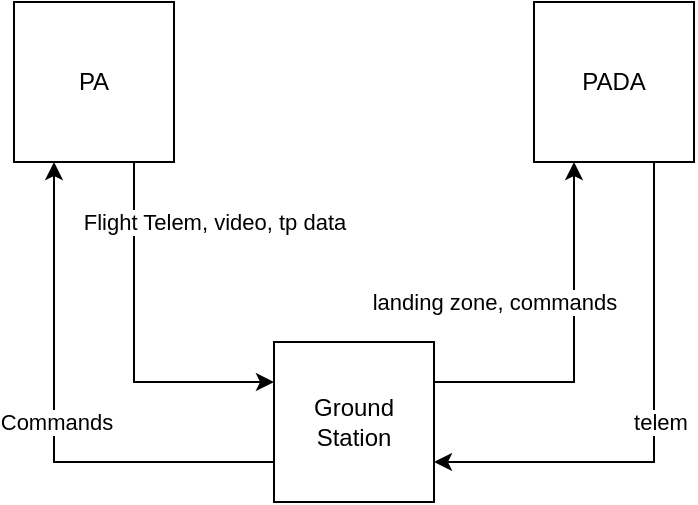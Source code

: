 <mxfile version="20.3.0" type="device" pages="4"><diagram id="gtBgSffA02_lPlHh3Vs5" name="General System"><mxGraphModel dx="921" dy="575" grid="1" gridSize="10" guides="1" tooltips="1" connect="1" arrows="1" fold="1" page="1" pageScale="1" pageWidth="850" pageHeight="1100" math="0" shadow="0"><root><mxCell id="0"/><mxCell id="1" parent="0"/><mxCell id="CjDzVanlwRVee4GRRSZa-3" style="edgeStyle=orthogonalEdgeStyle;rounded=0;orthogonalLoop=1;jettySize=auto;html=1;" parent="1" source="CjDzVanlwRVee4GRRSZa-1" target="CjDzVanlwRVee4GRRSZa-2" edge="1"><mxGeometry relative="1" as="geometry"><Array as="points"><mxPoint x="250" y="410"/></Array></mxGeometry></mxCell><mxCell id="CjDzVanlwRVee4GRRSZa-10" value="Flight Telem, video, tp data" style="edgeLabel;html=1;align=center;verticalAlign=middle;resizable=0;points=[];" parent="CjDzVanlwRVee4GRRSZa-3" vertex="1" connectable="0"><mxGeometry x="-0.188" relative="1" as="geometry"><mxPoint x="40" y="-43" as="offset"/></mxGeometry></mxCell><mxCell id="CjDzVanlwRVee4GRRSZa-1" value="PA" style="whiteSpace=wrap;html=1;aspect=fixed;" parent="1" vertex="1"><mxGeometry x="190" y="220" width="80" height="80" as="geometry"/></mxCell><mxCell id="CjDzVanlwRVee4GRRSZa-5" style="edgeStyle=orthogonalEdgeStyle;rounded=0;orthogonalLoop=1;jettySize=auto;html=1;" parent="1" source="CjDzVanlwRVee4GRRSZa-2" target="CjDzVanlwRVee4GRRSZa-4" edge="1"><mxGeometry relative="1" as="geometry"><Array as="points"><mxPoint x="470" y="410"/></Array></mxGeometry></mxCell><mxCell id="CjDzVanlwRVee4GRRSZa-12" value="landing zone, commands" style="edgeLabel;html=1;align=center;verticalAlign=middle;resizable=0;points=[];" parent="CjDzVanlwRVee4GRRSZa-5" vertex="1" connectable="0"><mxGeometry x="0.588" y="-2" relative="1" as="geometry"><mxPoint x="-42" y="33" as="offset"/></mxGeometry></mxCell><mxCell id="CjDzVanlwRVee4GRRSZa-8" style="edgeStyle=orthogonalEdgeStyle;rounded=0;orthogonalLoop=1;jettySize=auto;html=1;exitX=0;exitY=0.75;exitDx=0;exitDy=0;entryX=0.25;entryY=1;entryDx=0;entryDy=0;" parent="1" source="CjDzVanlwRVee4GRRSZa-2" target="CjDzVanlwRVee4GRRSZa-1" edge="1"><mxGeometry relative="1" as="geometry"/></mxCell><mxCell id="CjDzVanlwRVee4GRRSZa-11" value="Commands" style="edgeLabel;html=1;align=center;verticalAlign=middle;resizable=0;points=[];" parent="CjDzVanlwRVee4GRRSZa-8" vertex="1" connectable="0"><mxGeometry x="0.315" y="-1" relative="1" as="geometry"><mxPoint y="41" as="offset"/></mxGeometry></mxCell><mxCell id="CjDzVanlwRVee4GRRSZa-2" value="Ground Station" style="whiteSpace=wrap;html=1;aspect=fixed;" parent="1" vertex="1"><mxGeometry x="320" y="390" width="80" height="80" as="geometry"/></mxCell><mxCell id="CjDzVanlwRVee4GRRSZa-9" style="edgeStyle=orthogonalEdgeStyle;rounded=0;orthogonalLoop=1;jettySize=auto;html=1;exitX=0.75;exitY=1;exitDx=0;exitDy=0;entryX=1;entryY=0.75;entryDx=0;entryDy=0;" parent="1" source="CjDzVanlwRVee4GRRSZa-4" target="CjDzVanlwRVee4GRRSZa-2" edge="1"><mxGeometry relative="1" as="geometry"/></mxCell><mxCell id="CjDzVanlwRVee4GRRSZa-13" value="telem" style="edgeLabel;html=1;align=center;verticalAlign=middle;resizable=0;points=[];" parent="CjDzVanlwRVee4GRRSZa-9" vertex="1" connectable="0"><mxGeometry x="-0.261" y="3" relative="1" as="geometry"><mxPoint y="34" as="offset"/></mxGeometry></mxCell><mxCell id="CjDzVanlwRVee4GRRSZa-4" value="PADA" style="whiteSpace=wrap;html=1;aspect=fixed;" parent="1" vertex="1"><mxGeometry x="450" y="220" width="80" height="80" as="geometry"/></mxCell></root></mxGraphModel></diagram><diagram id="anjcjAQ0iAwYlE2iO6kN" name="PA System"><mxGraphModel dx="921" dy="575" grid="1" gridSize="10" guides="1" tooltips="1" connect="1" arrows="1" fold="1" page="1" pageScale="1" pageWidth="850" pageHeight="1100" math="0" shadow="0"><root><mxCell id="0"/><mxCell id="1" parent="0"/><mxCell id="AhdjmEUurX7DWmioK_lT-3" value="" style="edgeStyle=orthogonalEdgeStyle;rounded=0;orthogonalLoop=1;jettySize=auto;html=1;entryX=0;entryY=0.25;entryDx=0;entryDy=0;" parent="1" source="AhdjmEUurX7DWmioK_lT-1" target="AhdjmEUurX7DWmioK_lT-2" edge="1"><mxGeometry relative="1" as="geometry"><Array as="points"><mxPoint x="400" y="110"/></Array></mxGeometry></mxCell><mxCell id="AhdjmEUurX7DWmioK_lT-13" value="Commands" style="edgeLabel;html=1;align=center;verticalAlign=middle;resizable=0;points=[];" parent="AhdjmEUurX7DWmioK_lT-3" vertex="1" connectable="0"><mxGeometry x="0.003" y="1" relative="1" as="geometry"><mxPoint as="offset"/></mxGeometry></mxCell><mxCell id="AhdjmEUurX7DWmioK_lT-9" value="tp data" style="edgeStyle=orthogonalEdgeStyle;rounded=0;orthogonalLoop=1;jettySize=auto;html=1;exitX=0.75;exitY=1;exitDx=0;exitDy=0;entryX=0.75;entryY=0;entryDx=0;entryDy=0;" parent="1" source="AhdjmEUurX7DWmioK_lT-1" target="AhdjmEUurX7DWmioK_lT-8" edge="1"><mxGeometry y="20" relative="1" as="geometry"><mxPoint as="offset"/></mxGeometry></mxCell><mxCell id="AhdjmEUurX7DWmioK_lT-12" style="edgeStyle=orthogonalEdgeStyle;rounded=0;orthogonalLoop=1;jettySize=auto;html=1;exitX=0;exitY=0.5;exitDx=0;exitDy=0;" parent="1" source="AhdjmEUurX7DWmioK_lT-1" target="AhdjmEUurX7DWmioK_lT-11" edge="1"><mxGeometry relative="1" as="geometry"/></mxCell><mxCell id="AhdjmEUurX7DWmioK_lT-17" value="video" style="edgeLabel;html=1;align=center;verticalAlign=middle;resizable=0;points=[];" parent="AhdjmEUurX7DWmioK_lT-12" vertex="1" connectable="0"><mxGeometry x="-0.209" y="-1" relative="1" as="geometry"><mxPoint as="offset"/></mxGeometry></mxCell><mxCell id="AhdjmEUurX7DWmioK_lT-1" value="RasPi" style="whiteSpace=wrap;html=1;aspect=fixed;" parent="1" vertex="1"><mxGeometry x="380" y="180" width="80" height="80" as="geometry"/></mxCell><mxCell id="AhdjmEUurX7DWmioK_lT-4" style="edgeStyle=orthogonalEdgeStyle;rounded=0;orthogonalLoop=1;jettySize=auto;html=1;exitX=0;exitY=0.75;exitDx=0;exitDy=0;entryX=0.75;entryY=0;entryDx=0;entryDy=0;" parent="1" source="AhdjmEUurX7DWmioK_lT-2" target="AhdjmEUurX7DWmioK_lT-1" edge="1"><mxGeometry relative="1" as="geometry"/></mxCell><mxCell id="AhdjmEUurX7DWmioK_lT-14" value="IMU data" style="edgeLabel;html=1;align=center;verticalAlign=middle;resizable=0;points=[];" parent="AhdjmEUurX7DWmioK_lT-4" vertex="1" connectable="0"><mxGeometry x="0.292" y="1" relative="1" as="geometry"><mxPoint as="offset"/></mxGeometry></mxCell><mxCell id="AhdjmEUurX7DWmioK_lT-2" value="Gimbal + IMU" style="whiteSpace=wrap;html=1;aspect=fixed;" parent="1" vertex="1"><mxGeometry x="640" y="90" width="80" height="80" as="geometry"/></mxCell><mxCell id="AhdjmEUurX7DWmioK_lT-7" style="edgeStyle=orthogonalEdgeStyle;rounded=0;orthogonalLoop=1;jettySize=auto;html=1;exitX=0;exitY=0.5;exitDx=0;exitDy=0;entryX=1;entryY=0.5;entryDx=0;entryDy=0;" parent="1" source="AhdjmEUurX7DWmioK_lT-5" target="AhdjmEUurX7DWmioK_lT-1" edge="1"><mxGeometry relative="1" as="geometry"/></mxCell><mxCell id="AhdjmEUurX7DWmioK_lT-15" value="Video" style="edgeLabel;html=1;align=center;verticalAlign=middle;resizable=0;points=[];" parent="AhdjmEUurX7DWmioK_lT-7" vertex="1" connectable="0"><mxGeometry x="0.162" y="-3" relative="1" as="geometry"><mxPoint as="offset"/></mxGeometry></mxCell><mxCell id="AhdjmEUurX7DWmioK_lT-5" value="Camera" style="whiteSpace=wrap;html=1;aspect=fixed;" parent="1" vertex="1"><mxGeometry x="640" y="180" width="80" height="80" as="geometry"/></mxCell><mxCell id="AhdjmEUurX7DWmioK_lT-10" style="edgeStyle=orthogonalEdgeStyle;rounded=0;orthogonalLoop=1;jettySize=auto;html=1;exitX=0.25;exitY=0;exitDx=0;exitDy=0;entryX=0.25;entryY=1;entryDx=0;entryDy=0;" parent="1" source="AhdjmEUurX7DWmioK_lT-8" target="AhdjmEUurX7DWmioK_lT-1" edge="1"><mxGeometry relative="1" as="geometry"/></mxCell><mxCell id="AhdjmEUurX7DWmioK_lT-16" value="commands, telem" style="edgeLabel;html=1;align=center;verticalAlign=middle;resizable=0;points=[];" parent="AhdjmEUurX7DWmioK_lT-10" vertex="1" connectable="0"><mxGeometry x="0.243" y="1" relative="1" as="geometry"><mxPoint x="-29" as="offset"/></mxGeometry></mxCell><mxCell id="AhdjmEUurX7DWmioK_lT-20" style="edgeStyle=orthogonalEdgeStyle;rounded=1;orthogonalLoop=1;jettySize=auto;html=1;exitX=0;exitY=0.5;exitDx=0;exitDy=0;entryX=1;entryY=0.5;entryDx=0;entryDy=0;dashed=1;" parent="1" source="AhdjmEUurX7DWmioK_lT-8" target="AhdjmEUurX7DWmioK_lT-18" edge="1"><mxGeometry relative="1" as="geometry"/></mxCell><mxCell id="AhdjmEUurX7DWmioK_lT-26" value="tp data, telem" style="edgeLabel;html=1;align=center;verticalAlign=middle;resizable=0;points=[];" parent="AhdjmEUurX7DWmioK_lT-20" vertex="1" connectable="0"><mxGeometry x="-0.346" y="-2" relative="1" as="geometry"><mxPoint y="-13" as="offset"/></mxGeometry></mxCell><mxCell id="AhdjmEUurX7DWmioK_lT-8" value="FC" style="whiteSpace=wrap;html=1;aspect=fixed;" parent="1" vertex="1"><mxGeometry x="380" y="360" width="80" height="80" as="geometry"/></mxCell><mxCell id="AhdjmEUurX7DWmioK_lT-19" style="edgeStyle=orthogonalEdgeStyle;orthogonalLoop=1;jettySize=auto;html=1;exitX=0.5;exitY=1;exitDx=0;exitDy=0;entryX=0.5;entryY=0;entryDx=0;entryDy=0;dashed=1;rounded=1;" parent="1" source="AhdjmEUurX7DWmioK_lT-11" target="AhdjmEUurX7DWmioK_lT-18" edge="1"><mxGeometry relative="1" as="geometry"><Array as="points"><mxPoint x="250" y="310"/><mxPoint x="210" y="310"/></Array></mxGeometry></mxCell><mxCell id="AhdjmEUurX7DWmioK_lT-27" value="video" style="edgeLabel;html=1;align=center;verticalAlign=middle;resizable=0;points=[];" parent="AhdjmEUurX7DWmioK_lT-19" vertex="1" connectable="0"><mxGeometry x="0.225" relative="1" as="geometry"><mxPoint x="30" y="-20" as="offset"/></mxGeometry></mxCell><mxCell id="AhdjmEUurX7DWmioK_lT-11" value="Transmitter" style="whiteSpace=wrap;html=1;aspect=fixed;" parent="1" vertex="1"><mxGeometry x="210" y="180" width="80" height="80" as="geometry"/></mxCell><mxCell id="AhdjmEUurX7DWmioK_lT-18" value="Out" style="ellipse;whiteSpace=wrap;html=1;" parent="1" vertex="1"><mxGeometry x="180" y="350" width="60" height="40" as="geometry"/></mxCell><mxCell id="AhdjmEUurX7DWmioK_lT-22" style="edgeStyle=orthogonalEdgeStyle;rounded=1;orthogonalLoop=1;jettySize=auto;html=1;exitX=1;exitY=0.5;exitDx=0;exitDy=0;entryX=0.5;entryY=1;entryDx=0;entryDy=0;dashed=1;" parent="1" source="AhdjmEUurX7DWmioK_lT-21" target="AhdjmEUurX7DWmioK_lT-8" edge="1"><mxGeometry relative="1" as="geometry"/></mxCell><mxCell id="1D4tXwoFb-TaCENJ7hHH-1" value="Commands" style="edgeLabel;html=1;align=center;verticalAlign=middle;resizable=0;points=[];" parent="AhdjmEUurX7DWmioK_lT-22" vertex="1" connectable="0"><mxGeometry x="-0.001" relative="1" as="geometry"><mxPoint x="10" y="-15" as="offset"/></mxGeometry></mxCell><mxCell id="AhdjmEUurX7DWmioK_lT-21" value="IN" style="ellipse;whiteSpace=wrap;html=1;" parent="1" vertex="1"><mxGeometry x="330" y="470" width="50" height="40" as="geometry"/></mxCell><mxCell id="AhdjmEUurX7DWmioK_lT-24" style="edgeStyle=orthogonalEdgeStyle;rounded=1;orthogonalLoop=1;jettySize=auto;html=1;exitX=0;exitY=0.5;exitDx=0;exitDy=0;entryX=1;entryY=0.75;entryDx=0;entryDy=0;dashed=1;" parent="1" source="AhdjmEUurX7DWmioK_lT-23" target="AhdjmEUurX7DWmioK_lT-1" edge="1"><mxGeometry relative="1" as="geometry"/></mxCell><mxCell id="AhdjmEUurX7DWmioK_lT-25" value="GPIO (V)" style="edgeLabel;html=1;align=center;verticalAlign=middle;resizable=0;points=[];" parent="AhdjmEUurX7DWmioK_lT-24" vertex="1" connectable="0"><mxGeometry x="0.17" y="-3" relative="1" as="geometry"><mxPoint as="offset"/></mxGeometry></mxCell><mxCell id="AhdjmEUurX7DWmioK_lT-23" value="Physical pins" style="whiteSpace=wrap;html=1;" parent="1" vertex="1"><mxGeometry x="570" y="310" width="90" height="30" as="geometry"/></mxCell></root></mxGraphModel></diagram><diagram id="lwDdf2RRnoeTm79N_KHF" name="PA Flow Diagram"><mxGraphModel dx="921" dy="575" grid="1" gridSize="10" guides="1" tooltips="1" connect="1" arrows="1" fold="1" page="1" pageScale="1" pageWidth="850" pageHeight="1100" math="0" shadow="0"><root><mxCell id="0"/><mxCell id="1" parent="0"/><mxCell id="spi_bwmnA6QgdtnnQYjU-3" style="edgeStyle=orthogonalEdgeStyle;rounded=1;orthogonalLoop=1;jettySize=auto;html=1;entryX=0.5;entryY=0;entryDx=0;entryDy=0;" parent="1" source="spi_bwmnA6QgdtnnQYjU-1" target="spi_bwmnA6QgdtnnQYjU-4" edge="1"><mxGeometry relative="1" as="geometry"><mxPoint x="365" y="80" as="targetPoint"/></mxGeometry></mxCell><mxCell id="spi_bwmnA6QgdtnnQYjU-1" value="start" style="ellipse;whiteSpace=wrap;html=1;" parent="1" vertex="1"><mxGeometry x="335" y="20" width="60" height="40" as="geometry"/></mxCell><mxCell id="spi_bwmnA6QgdtnnQYjU-8" style="edgeStyle=orthogonalEdgeStyle;rounded=1;orthogonalLoop=1;jettySize=auto;html=1;" parent="1" source="spi_bwmnA6QgdtnnQYjU-4" target="spi_bwmnA6QgdtnnQYjU-7" edge="1"><mxGeometry relative="1" as="geometry"/></mxCell><mxCell id="spi_bwmnA6QgdtnnQYjU-4" value="Mav Connection" style="whiteSpace=wrap;html=1;fillColor=#d5e8d4;strokeColor=#82b366;" parent="1" vertex="1"><mxGeometry x="305" y="90" width="120" height="30" as="geometry"/></mxCell><mxCell id="spi_bwmnA6QgdtnnQYjU-10" value="" style="edgeStyle=orthogonalEdgeStyle;rounded=1;orthogonalLoop=1;jettySize=auto;html=1;" parent="1" source="spi_bwmnA6QgdtnnQYjU-7" target="spi_bwmnA6QgdtnnQYjU-9" edge="1"><mxGeometry relative="1" as="geometry"/></mxCell><mxCell id="spi_bwmnA6QgdtnnQYjU-7" value="IMU Connection" style="whiteSpace=wrap;html=1;fillColor=#fff2cc;strokeColor=#d6b656;" parent="1" vertex="1"><mxGeometry x="305" y="145" width="120" height="30" as="geometry"/></mxCell><mxCell id="spi_bwmnA6QgdtnnQYjU-12" value="" style="edgeStyle=orthogonalEdgeStyle;rounded=1;orthogonalLoop=1;jettySize=auto;html=1;" parent="1" source="spi_bwmnA6QgdtnnQYjU-9" target="spi_bwmnA6QgdtnnQYjU-11" edge="1"><mxGeometry relative="1" as="geometry"/></mxCell><mxCell id="spi_bwmnA6QgdtnnQYjU-9" value="Confirm Gimbal" style="whiteSpace=wrap;html=1;fillColor=#fff2cc;strokeColor=#d6b656;" parent="1" vertex="1"><mxGeometry x="305" y="200" width="120" height="30" as="geometry"/></mxCell><mxCell id="spi_bwmnA6QgdtnnQYjU-14" value="" style="edgeStyle=orthogonalEdgeStyle;rounded=1;orthogonalLoop=1;jettySize=auto;html=1;entryX=0.5;entryY=0;entryDx=0;entryDy=0;" parent="1" source="spi_bwmnA6QgdtnnQYjU-11" target="spi_bwmnA6QgdtnnQYjU-13" edge="1"><mxGeometry relative="1" as="geometry"/></mxCell><mxCell id="spi_bwmnA6QgdtnnQYjU-18" value="YES" style="edgeLabel;html=1;align=center;verticalAlign=middle;resizable=0;points=[];" parent="spi_bwmnA6QgdtnnQYjU-14" vertex="1" connectable="0"><mxGeometry x="0.226" relative="1" as="geometry"><mxPoint x="-11" y="-10" as="offset"/></mxGeometry></mxCell><mxCell id="spi_bwmnA6QgdtnnQYjU-16" value="" style="edgeStyle=orthogonalEdgeStyle;rounded=1;orthogonalLoop=1;jettySize=auto;html=1;" parent="1" source="spi_bwmnA6QgdtnnQYjU-11" target="spi_bwmnA6QgdtnnQYjU-15" edge="1"><mxGeometry relative="1" as="geometry"/></mxCell><mxCell id="spi_bwmnA6QgdtnnQYjU-19" value="NO" style="edgeLabel;html=1;align=center;verticalAlign=middle;resizable=0;points=[];" parent="spi_bwmnA6QgdtnnQYjU-16" vertex="1" connectable="0"><mxGeometry x="-0.801" y="-1" relative="1" as="geometry"><mxPoint x="14" y="3" as="offset"/></mxGeometry></mxCell><mxCell id="spi_bwmnA6QgdtnnQYjU-11" value="Calibrate Gimbal?" style="rhombus;whiteSpace=wrap;html=1;" parent="1" vertex="1"><mxGeometry x="325" y="256" width="80" height="80" as="geometry"/></mxCell><mxCell id="spi_bwmnA6QgdtnnQYjU-17" style="edgeStyle=orthogonalEdgeStyle;rounded=1;orthogonalLoop=1;jettySize=auto;html=1;exitX=0.5;exitY=1;exitDx=0;exitDy=0;" parent="1" source="spi_bwmnA6QgdtnnQYjU-13" edge="1"><mxGeometry relative="1" as="geometry"><mxPoint x="365" y="390" as="targetPoint"/><Array as="points"><mxPoint x="495" y="360"/><mxPoint x="365" y="360"/></Array></mxGeometry></mxCell><mxCell id="spi_bwmnA6QgdtnnQYjU-13" value="Calibrate" style="whiteSpace=wrap;html=1;fillColor=#fff2cc;strokeColor=#d6b656;" parent="1" vertex="1"><mxGeometry x="455" y="320" width="80" height="20" as="geometry"/></mxCell><mxCell id="spi_bwmnA6QgdtnnQYjU-21" value="" style="edgeStyle=orthogonalEdgeStyle;rounded=1;orthogonalLoop=1;jettySize=auto;html=1;exitX=0.5;exitY=1;exitDx=0;exitDy=0;" parent="1" source="lkHRYqT4U--C6TsjGLNn-2" target="spi_bwmnA6QgdtnnQYjU-20" edge="1"><mxGeometry relative="1" as="geometry"><mxPoint x="365" y="430" as="sourcePoint"/></mxGeometry></mxCell><mxCell id="spi_bwmnA6QgdtnnQYjU-15" value="Get Com" style="whiteSpace=wrap;html=1;fillColor=#d5e8d4;strokeColor=#82b366;" parent="1" vertex="1"><mxGeometry x="305" y="388" width="120" height="22" as="geometry"/></mxCell><mxCell id="aIAqPZiIdqzQA8iGo8I6-2" value="" style="edgeStyle=orthogonalEdgeStyle;rounded=1;orthogonalLoop=1;jettySize=auto;html=1;exitX=0.5;exitY=1;exitDx=0;exitDy=0;" parent="1" source="spi_bwmnA6QgdtnnQYjU-20" target="aIAqPZiIdqzQA8iGo8I6-1" edge="1"><mxGeometry relative="1" as="geometry"><mxPoint x="365.0" y="495" as="sourcePoint"/></mxGeometry></mxCell><mxCell id="spi_bwmnA6QgdtnnQYjU-20" value="Process Frame" style="whiteSpace=wrap;html=1;fillColor=#d5e8d4;strokeColor=#82b366;" parent="1" vertex="1"><mxGeometry x="305" y="480" width="120" height="24" as="geometry"/></mxCell><mxCell id="aIAqPZiIdqzQA8iGo8I6-6" value="" style="edgeStyle=orthogonalEdgeStyle;rounded=1;orthogonalLoop=1;jettySize=auto;html=1;entryX=0.5;entryY=0;entryDx=0;entryDy=0;" parent="1" source="aIAqPZiIdqzQA8iGo8I6-1" target="aIAqPZiIdqzQA8iGo8I6-5" edge="1"><mxGeometry relative="1" as="geometry"/></mxCell><mxCell id="aIAqPZiIdqzQA8iGo8I6-7" value="Auto" style="edgeLabel;html=1;align=center;verticalAlign=middle;resizable=0;points=[];" parent="aIAqPZiIdqzQA8iGo8I6-6" vertex="1" connectable="0"><mxGeometry x="-0.47" y="-1" relative="1" as="geometry"><mxPoint x="18" y="-10" as="offset"/></mxGeometry></mxCell><mxCell id="aIAqPZiIdqzQA8iGo8I6-8" style="edgeStyle=orthogonalEdgeStyle;rounded=1;orthogonalLoop=1;jettySize=auto;html=1;exitX=0.5;exitY=1;exitDx=0;exitDy=0;entryX=0;entryY=0.5;entryDx=0;entryDy=0;" parent="1" source="aIAqPZiIdqzQA8iGo8I6-1" target="aIAqPZiIdqzQA8iGo8I6-5" edge="1"><mxGeometry relative="1" as="geometry"/></mxCell><mxCell id="aIAqPZiIdqzQA8iGo8I6-9" value="Manual" style="edgeLabel;html=1;align=center;verticalAlign=middle;resizable=0;points=[];" parent="aIAqPZiIdqzQA8iGo8I6-8" vertex="1" connectable="0"><mxGeometry x="0.418" y="-1" relative="1" as="geometry"><mxPoint x="-9" y="-9" as="offset"/></mxGeometry></mxCell><mxCell id="aIAqPZiIdqzQA8iGo8I6-11" value="" style="edgeStyle=orthogonalEdgeStyle;rounded=1;orthogonalLoop=1;jettySize=auto;html=1;entryX=0.5;entryY=0;entryDx=0;entryDy=0;exitX=0;exitY=0.5;exitDx=0;exitDy=0;" parent="1" source="aIAqPZiIdqzQA8iGo8I6-1" target="aIAqPZiIdqzQA8iGo8I6-10" edge="1"><mxGeometry relative="1" as="geometry"><Array as="points"><mxPoint x="302" y="560"/><mxPoint x="302" y="742"/><mxPoint x="363" y="742"/></Array></mxGeometry></mxCell><mxCell id="aIAqPZiIdqzQA8iGo8I6-12" value="Ready" style="edgeLabel;html=1;align=center;verticalAlign=middle;resizable=0;points=[];" parent="aIAqPZiIdqzQA8iGo8I6-11" vertex="1" connectable="0"><mxGeometry x="-0.633" relative="1" as="geometry"><mxPoint x="-27" y="58" as="offset"/></mxGeometry></mxCell><mxCell id="aIAqPZiIdqzQA8iGo8I6-1" value="Mode?" style="rhombus;whiteSpace=wrap;html=1;" parent="1" vertex="1"><mxGeometry x="322" y="517" width="85" height="85" as="geometry"/></mxCell><mxCell id="aIAqPZiIdqzQA8iGo8I6-14" value="" style="edgeStyle=orthogonalEdgeStyle;rounded=1;orthogonalLoop=1;jettySize=auto;html=1;entryX=0.5;entryY=0;entryDx=0;entryDy=0;" parent="1" source="aIAqPZiIdqzQA8iGo8I6-5" target="aIAqPZiIdqzQA8iGo8I6-13" edge="1"><mxGeometry relative="1" as="geometry"/></mxCell><mxCell id="aIAqPZiIdqzQA8iGo8I6-17" value="YES" style="edgeLabel;html=1;align=center;verticalAlign=middle;resizable=0;points=[];" parent="aIAqPZiIdqzQA8iGo8I6-14" vertex="1" connectable="0"><mxGeometry x="-0.6" y="2" relative="1" as="geometry"><mxPoint x="17" y="-6" as="offset"/></mxGeometry></mxCell><mxCell id="aIAqPZiIdqzQA8iGo8I6-15" style="edgeStyle=orthogonalEdgeStyle;rounded=1;orthogonalLoop=1;jettySize=auto;html=1;exitX=0.5;exitY=1;exitDx=0;exitDy=0;entryX=0.5;entryY=0;entryDx=0;entryDy=0;" parent="1" source="aIAqPZiIdqzQA8iGo8I6-5" target="aIAqPZiIdqzQA8iGo8I6-10" edge="1"><mxGeometry relative="1" as="geometry"><Array as="points"><mxPoint x="488" y="702"/><mxPoint x="363" y="702"/></Array></mxGeometry></mxCell><mxCell id="aIAqPZiIdqzQA8iGo8I6-16" value="NO" style="edgeLabel;html=1;align=center;verticalAlign=middle;resizable=0;points=[];" parent="aIAqPZiIdqzQA8iGo8I6-15" vertex="1" connectable="0"><mxGeometry x="-0.195" y="2" relative="1" as="geometry"><mxPoint x="-3" y="-10" as="offset"/></mxGeometry></mxCell><mxCell id="aIAqPZiIdqzQA8iGo8I6-5" value="Point found?" style="rhombus;whiteSpace=wrap;html=1;" parent="1" vertex="1"><mxGeometry x="445" y="584" width="85" height="85" as="geometry"/></mxCell><mxCell id="aIAqPZiIdqzQA8iGo8I6-22" value="" style="edgeStyle=orthogonalEdgeStyle;rounded=1;orthogonalLoop=1;jettySize=auto;html=1;" parent="1" source="aIAqPZiIdqzQA8iGo8I6-10" target="aIAqPZiIdqzQA8iGo8I6-21" edge="1"><mxGeometry relative="1" as="geometry"/></mxCell><mxCell id="aIAqPZiIdqzQA8iGo8I6-26" value="Auto" style="edgeLabel;html=1;align=center;verticalAlign=middle;resizable=0;points=[];" parent="aIAqPZiIdqzQA8iGo8I6-22" vertex="1" connectable="0"><mxGeometry x="-0.513" y="-1" relative="1" as="geometry"><mxPoint x="4" y="-10" as="offset"/></mxGeometry></mxCell><mxCell id="aIAqPZiIdqzQA8iGo8I6-24" value="" style="edgeStyle=orthogonalEdgeStyle;rounded=1;orthogonalLoop=1;jettySize=auto;html=1;" parent="1" source="aIAqPZiIdqzQA8iGo8I6-10" target="aIAqPZiIdqzQA8iGo8I6-23" edge="1"><mxGeometry relative="1" as="geometry"/></mxCell><mxCell id="aIAqPZiIdqzQA8iGo8I6-28" value="Manual" style="edgeLabel;html=1;align=center;verticalAlign=middle;resizable=0;points=[];" parent="aIAqPZiIdqzQA8iGo8I6-24" vertex="1" connectable="0"><mxGeometry x="-0.827" y="-1" relative="1" as="geometry"><mxPoint x="22" y="4" as="offset"/></mxGeometry></mxCell><mxCell id="aIAqPZiIdqzQA8iGo8I6-25" style="edgeStyle=orthogonalEdgeStyle;rounded=1;orthogonalLoop=1;jettySize=auto;html=1;exitX=0;exitY=0.5;exitDx=0;exitDy=0;entryX=0;entryY=0.5;entryDx=0;entryDy=0;" parent="1" source="aIAqPZiIdqzQA8iGo8I6-10" target="aIAqPZiIdqzQA8iGo8I6-23" edge="1"><mxGeometry relative="1" as="geometry"><Array as="points"><mxPoint x="275" y="815"/><mxPoint x="275" y="896"/></Array></mxGeometry></mxCell><mxCell id="aIAqPZiIdqzQA8iGo8I6-27" value="Ready" style="edgeLabel;html=1;align=center;verticalAlign=middle;resizable=0;points=[];" parent="aIAqPZiIdqzQA8iGo8I6-25" vertex="1" connectable="0"><mxGeometry x="-0.13" y="-2" relative="1" as="geometry"><mxPoint x="22" y="-31" as="offset"/></mxGeometry></mxCell><mxCell id="aIAqPZiIdqzQA8iGo8I6-10" value="Mode?" style="rhombus;whiteSpace=wrap;html=1;" parent="1" vertex="1"><mxGeometry x="320" y="772" width="85" height="85" as="geometry"/></mxCell><mxCell id="aIAqPZiIdqzQA8iGo8I6-19" value="" style="edgeStyle=orthogonalEdgeStyle;rounded=1;orthogonalLoop=1;jettySize=auto;html=1;" parent="1" source="aIAqPZiIdqzQA8iGo8I6-13" target="aIAqPZiIdqzQA8iGo8I6-18" edge="1"><mxGeometry relative="1" as="geometry"/></mxCell><mxCell id="aIAqPZiIdqzQA8iGo8I6-13" value="Geolocation Math" style="whiteSpace=wrap;html=1;fillColor=#d5e8d4;strokeColor=#82b366;" parent="1" vertex="1"><mxGeometry x="592.5" y="647" width="120" height="25.5" as="geometry"/></mxCell><mxCell id="aIAqPZiIdqzQA8iGo8I6-20" style="edgeStyle=orthogonalEdgeStyle;rounded=1;orthogonalLoop=1;jettySize=auto;html=1;exitX=0.5;exitY=1;exitDx=0;exitDy=0;entryX=0.5;entryY=0;entryDx=0;entryDy=0;" parent="1" source="aIAqPZiIdqzQA8iGo8I6-18" target="aIAqPZiIdqzQA8iGo8I6-10" edge="1"><mxGeometry relative="1" as="geometry"><Array as="points"><mxPoint x="653" y="742"/><mxPoint x="363" y="742"/></Array></mxGeometry></mxCell><mxCell id="aIAqPZiIdqzQA8iGo8I6-18" value="Add pt to DataBase" style="whiteSpace=wrap;html=1;fillColor=#d5e8d4;strokeColor=#82b366;" parent="1" vertex="1"><mxGeometry x="592.5" y="694" width="120" height="25.5" as="geometry"/></mxCell><mxCell id="aIAqPZiIdqzQA8iGo8I6-31" style="edgeStyle=orthogonalEdgeStyle;rounded=1;orthogonalLoop=1;jettySize=auto;html=1;exitX=0.5;exitY=1;exitDx=0;exitDy=0;entryX=0.5;entryY=0;entryDx=0;entryDy=0;" parent="1" source="aIAqPZiIdqzQA8iGo8I6-21" target="aIAqPZiIdqzQA8iGo8I6-29" edge="1"><mxGeometry relative="1" as="geometry"/></mxCell><mxCell id="aIAqPZiIdqzQA8iGo8I6-21" value="Controller Command" style="whiteSpace=wrap;html=1;fillColor=#d5e8d4;strokeColor=#82b366;" parent="1" vertex="1"><mxGeometry x="465" y="884.5" width="120" height="22.5" as="geometry"/></mxCell><mxCell id="aIAqPZiIdqzQA8iGo8I6-30" value="" style="edgeStyle=orthogonalEdgeStyle;rounded=1;orthogonalLoop=1;jettySize=auto;html=1;" parent="1" source="aIAqPZiIdqzQA8iGo8I6-23" target="aIAqPZiIdqzQA8iGo8I6-29" edge="1"><mxGeometry relative="1" as="geometry"/></mxCell><mxCell id="aIAqPZiIdqzQA8iGo8I6-23" value="GS Command" style="whiteSpace=wrap;html=1;" parent="1" vertex="1"><mxGeometry x="302.5" y="884.5" width="120" height="22.5" as="geometry"/></mxCell><mxCell id="aIAqPZiIdqzQA8iGo8I6-33" value="" style="edgeStyle=orthogonalEdgeStyle;rounded=1;orthogonalLoop=1;jettySize=auto;html=1;entryX=0.5;entryY=0;entryDx=0;entryDy=0;" parent="1" source="aIAqPZiIdqzQA8iGo8I6-29" target="aIAqPZiIdqzQA8iGo8I6-32" edge="1"><mxGeometry relative="1" as="geometry"/></mxCell><mxCell id="aIAqPZiIdqzQA8iGo8I6-34" value="YES" style="edgeLabel;html=1;align=center;verticalAlign=middle;resizable=0;points=[];" parent="aIAqPZiIdqzQA8iGo8I6-33" vertex="1" connectable="0"><mxGeometry x="-0.541" relative="1" as="geometry"><mxPoint x="13" y="-10" as="offset"/></mxGeometry></mxCell><mxCell id="aIAqPZiIdqzQA8iGo8I6-36" value="" style="edgeStyle=orthogonalEdgeStyle;rounded=1;orthogonalLoop=1;jettySize=auto;html=1;" parent="1" source="aIAqPZiIdqzQA8iGo8I6-29" target="aIAqPZiIdqzQA8iGo8I6-35" edge="1"><mxGeometry relative="1" as="geometry"/></mxCell><mxCell id="aIAqPZiIdqzQA8iGo8I6-38" value="NO" style="edgeLabel;html=1;align=center;verticalAlign=middle;resizable=0;points=[];" parent="aIAqPZiIdqzQA8iGo8I6-36" vertex="1" connectable="0"><mxGeometry x="0.172" y="1" relative="1" as="geometry"><mxPoint x="10" y="-17" as="offset"/></mxGeometry></mxCell><mxCell id="aIAqPZiIdqzQA8iGo8I6-29" value="Estimate GPS?" style="rhombus;whiteSpace=wrap;html=1;" parent="1" vertex="1"><mxGeometry x="322.5" y="972" width="80" height="80" as="geometry"/></mxCell><mxCell id="aIAqPZiIdqzQA8iGo8I6-37" style="edgeStyle=orthogonalEdgeStyle;rounded=1;orthogonalLoop=1;jettySize=auto;html=1;exitX=0.5;exitY=1;exitDx=0;exitDy=0;entryX=0.5;entryY=0;entryDx=0;entryDy=0;" parent="1" source="aIAqPZiIdqzQA8iGo8I6-32" target="aIAqPZiIdqzQA8iGo8I6-35" edge="1"><mxGeometry relative="1" as="geometry"/></mxCell><mxCell id="aIAqPZiIdqzQA8iGo8I6-32" value="Estimate GPS Position" style="whiteSpace=wrap;html=1;fillColor=#d5e8d4;strokeColor=#82b366;" parent="1" vertex="1"><mxGeometry x="465" y="1040" width="120" height="30" as="geometry"/></mxCell><mxCell id="aIAqPZiIdqzQA8iGo8I6-40" value="" style="edgeStyle=orthogonalEdgeStyle;rounded=1;orthogonalLoop=1;jettySize=auto;html=1;" parent="1" source="aIAqPZiIdqzQA8iGo8I6-35" target="aIAqPZiIdqzQA8iGo8I6-39" edge="1"><mxGeometry relative="1" as="geometry"/></mxCell><mxCell id="aIAqPZiIdqzQA8iGo8I6-35" value="send tp data" style="whiteSpace=wrap;html=1;" parent="1" vertex="1"><mxGeometry x="302.5" y="1110" width="120" height="30" as="geometry"/></mxCell><mxCell id="aIAqPZiIdqzQA8iGo8I6-41" style="edgeStyle=orthogonalEdgeStyle;rounded=1;orthogonalLoop=1;jettySize=auto;html=1;exitX=0.5;exitY=1;exitDx=0;exitDy=0;entryX=0.5;entryY=0;entryDx=0;entryDy=0;" parent="1" source="aIAqPZiIdqzQA8iGo8I6-39" target="spi_bwmnA6QgdtnnQYjU-15" edge="1"><mxGeometry relative="1" as="geometry"><Array as="points"><mxPoint x="363" y="1200"/><mxPoint x="225" y="1200"/><mxPoint x="225" y="360"/><mxPoint x="365" y="360"/></Array></mxGeometry></mxCell><mxCell id="aIAqPZiIdqzQA8iGo8I6-42" value="MAIN LOOP" style="edgeLabel;html=1;align=center;verticalAlign=middle;resizable=0;points=[];" parent="aIAqPZiIdqzQA8iGo8I6-41" vertex="1" connectable="0"><mxGeometry x="0.785" y="3" relative="1" as="geometry"><mxPoint x="3" y="-7" as="offset"/></mxGeometry></mxCell><mxCell id="aIAqPZiIdqzQA8iGo8I6-39" value="send video" style="whiteSpace=wrap;html=1;" parent="1" vertex="1"><mxGeometry x="302.5" y="1162" width="120" height="30" as="geometry"/></mxCell><mxCell id="lkHRYqT4U--C6TsjGLNn-1" value="Get IMU" style="whiteSpace=wrap;html=1;fillColor=#fff2cc;strokeColor=#d6b656;" vertex="1" parent="1"><mxGeometry x="305" y="410" width="120" height="22" as="geometry"/></mxCell><mxCell id="lkHRYqT4U--C6TsjGLNn-2" value="Get FC" style="whiteSpace=wrap;html=1;fillColor=#d5e8d4;strokeColor=#82b366;" vertex="1" parent="1"><mxGeometry x="305" y="432" width="120" height="22" as="geometry"/></mxCell></root></mxGraphModel></diagram><diagram id="wXCz458Gwakviv5zKNIj" name="Class Diagram"><mxGraphModel dx="921" dy="575" grid="1" gridSize="10" guides="1" tooltips="1" connect="1" arrows="1" fold="1" page="1" pageScale="1" pageWidth="1100" pageHeight="850" math="0" shadow="0"><root><mxCell id="0"/><mxCell id="1" parent="0"/><mxCell id="1UL68WQDbTYMUYwpor84-27" value="Camera" style="swimlane;fontStyle=1;align=center;verticalAlign=top;childLayout=stackLayout;horizontal=1;startSize=26;horizontalStack=0;resizeParent=1;resizeParentMax=0;resizeLast=0;collapsible=1;marginBottom=0;" parent="1" vertex="1"><mxGeometry x="100" y="220" width="160" height="86" as="geometry"/></mxCell><mxCell id="1UL68WQDbTYMUYwpor84-28" value="Frame image" style="text;strokeColor=none;fillColor=none;align=left;verticalAlign=top;spacingLeft=4;spacingRight=4;overflow=hidden;rotatable=0;points=[[0,0.5],[1,0.5]];portConstraint=eastwest;" parent="1UL68WQDbTYMUYwpor84-27" vertex="1"><mxGeometry y="26" width="160" height="26" as="geometry"/></mxCell><mxCell id="1UL68WQDbTYMUYwpor84-29" value="" style="line;strokeWidth=1;fillColor=none;align=left;verticalAlign=middle;spacingTop=-1;spacingLeft=3;spacingRight=3;rotatable=0;labelPosition=right;points=[];portConstraint=eastwest;strokeColor=inherit;" parent="1UL68WQDbTYMUYwpor84-27" vertex="1"><mxGeometry y="52" width="160" height="8" as="geometry"/></mxCell><mxCell id="1UL68WQDbTYMUYwpor84-30" value="Frame getFrame()" style="text;strokeColor=none;fillColor=none;align=left;verticalAlign=top;spacingLeft=4;spacingRight=4;overflow=hidden;rotatable=0;points=[[0,0.5],[1,0.5]];portConstraint=eastwest;" parent="1UL68WQDbTYMUYwpor84-27" vertex="1"><mxGeometry y="60" width="160" height="26" as="geometry"/></mxCell><mxCell id="1UL68WQDbTYMUYwpor84-31" value="(Static) Utils" style="swimlane;fontStyle=1;align=center;verticalAlign=top;childLayout=stackLayout;horizontal=1;startSize=26;horizontalStack=0;resizeParent=1;resizeParentMax=0;resizeLast=0;collapsible=1;marginBottom=0;" parent="1" vertex="1"><mxGeometry x="520" y="80" width="160" height="60" as="geometry"/></mxCell><mxCell id="1UL68WQDbTYMUYwpor84-32" value="" style="line;strokeWidth=1;fillColor=none;align=left;verticalAlign=middle;spacingTop=-1;spacingLeft=3;spacingRight=3;rotatable=0;labelPosition=right;points=[];portConstraint=eastwest;strokeColor=inherit;" parent="1UL68WQDbTYMUYwpor84-31" vertex="1"><mxGeometry y="26" width="160" height="8" as="geometry"/></mxCell><mxCell id="1UL68WQDbTYMUYwpor84-33" value="bool getGPIO()" style="text;strokeColor=none;fillColor=none;align=left;verticalAlign=top;spacingLeft=4;spacingRight=4;overflow=hidden;rotatable=0;points=[[0,0.5],[1,0.5]];portConstraint=eastwest;" parent="1UL68WQDbTYMUYwpor84-31" vertex="1"><mxGeometry y="34" width="160" height="26" as="geometry"/></mxCell><mxCell id="1UL68WQDbTYMUYwpor84-34" value="Frame" style="swimlane;fontStyle=1;childLayout=stackLayout;horizontal=1;startSize=26;fillColor=none;horizontalStack=0;resizeParent=1;resizeParentMax=0;resizeLast=0;collapsible=1;marginBottom=0;" parent="1" vertex="1"><mxGeometry x="110" y="90" width="140" height="78" as="geometry"/></mxCell><mxCell id="1UL68WQDbTYMUYwpor84-35" value="long timestamp" style="text;strokeColor=none;fillColor=none;align=left;verticalAlign=top;spacingLeft=4;spacingRight=4;overflow=hidden;rotatable=0;points=[[0,0.5],[1,0.5]];portConstraint=eastwest;" parent="1UL68WQDbTYMUYwpor84-34" vertex="1"><mxGeometry y="26" width="140" height="26" as="geometry"/></mxCell><mxCell id="1UL68WQDbTYMUYwpor84-36" value="Mat image" style="text;strokeColor=none;fillColor=none;align=left;verticalAlign=top;spacingLeft=4;spacingRight=4;overflow=hidden;rotatable=0;points=[[0,0.5],[1,0.5]];portConstraint=eastwest;" parent="1UL68WQDbTYMUYwpor84-34" vertex="1"><mxGeometry y="52" width="140" height="26" as="geometry"/></mxCell><mxCell id="1UL68WQDbTYMUYwpor84-37" value="FlightController" style="swimlane;fontStyle=1;align=center;verticalAlign=top;childLayout=stackLayout;horizontal=1;startSize=26;horizontalStack=0;resizeParent=1;resizeParentMax=0;resizeLast=0;collapsible=1;marginBottom=0;" parent="1" vertex="1"><mxGeometry x="320" y="370" width="160" height="112" as="geometry"/></mxCell><mxCell id="1UL68WQDbTYMUYwpor84-38" value="TBD (Commands)" style="text;strokeColor=none;fillColor=none;align=left;verticalAlign=top;spacingLeft=4;spacingRight=4;overflow=hidden;rotatable=0;points=[[0,0.5],[1,0.5]];portConstraint=eastwest;" parent="1UL68WQDbTYMUYwpor84-37" vertex="1"><mxGeometry y="26" width="160" height="26" as="geometry"/></mxCell><mxCell id="1UL68WQDbTYMUYwpor84-39" value="" style="line;strokeWidth=1;fillColor=none;align=left;verticalAlign=middle;spacingTop=-1;spacingLeft=3;spacingRight=3;rotatable=0;labelPosition=right;points=[];portConstraint=eastwest;strokeColor=inherit;" parent="1UL68WQDbTYMUYwpor84-37" vertex="1"><mxGeometry y="52" width="160" height="8" as="geometry"/></mxCell><mxCell id="1UL68WQDbTYMUYwpor84-40" value="void readIncomingValues()" style="text;strokeColor=none;fillColor=none;align=left;verticalAlign=top;spacingLeft=4;spacingRight=4;overflow=hidden;rotatable=0;points=[[0,0.5],[1,0.5]];portConstraint=eastwest;" parent="1UL68WQDbTYMUYwpor84-37" vertex="1"><mxGeometry y="60" width="160" height="26" as="geometry"/></mxCell><mxCell id="1UL68WQDbTYMUYwpor84-41" value="void sendTPData()" style="text;strokeColor=none;fillColor=none;align=left;verticalAlign=top;spacingLeft=4;spacingRight=4;overflow=hidden;rotatable=0;points=[[0,0.5],[1,0.5]];portConstraint=eastwest;" parent="1UL68WQDbTYMUYwpor84-37" vertex="1"><mxGeometry y="86" width="160" height="26" as="geometry"/></mxCell><mxCell id="1UL68WQDbTYMUYwpor84-42" value="Transmitter" style="swimlane;fontStyle=1;align=center;verticalAlign=top;childLayout=stackLayout;horizontal=1;startSize=26;horizontalStack=0;resizeParent=1;resizeParentMax=0;resizeLast=0;collapsible=1;marginBottom=0;" parent="1" vertex="1"><mxGeometry x="310" y="82" width="160" height="86" as="geometry"/></mxCell><mxCell id="1UL68WQDbTYMUYwpor84-43" value="TBD (Transmitter values)" style="text;strokeColor=none;fillColor=none;align=left;verticalAlign=top;spacingLeft=4;spacingRight=4;overflow=hidden;rotatable=0;points=[[0,0.5],[1,0.5]];portConstraint=eastwest;" parent="1UL68WQDbTYMUYwpor84-42" vertex="1"><mxGeometry y="26" width="160" height="26" as="geometry"/></mxCell><mxCell id="1UL68WQDbTYMUYwpor84-44" value="" style="line;strokeWidth=1;fillColor=none;align=left;verticalAlign=middle;spacingTop=-1;spacingLeft=3;spacingRight=3;rotatable=0;labelPosition=right;points=[];portConstraint=eastwest;strokeColor=inherit;" parent="1UL68WQDbTYMUYwpor84-42" vertex="1"><mxGeometry y="52" width="160" height="8" as="geometry"/></mxCell><mxCell id="1UL68WQDbTYMUYwpor84-45" value="void transmitVideo()" style="text;strokeColor=none;fillColor=none;align=left;verticalAlign=top;spacingLeft=4;spacingRight=4;overflow=hidden;rotatable=0;points=[[0,0.5],[1,0.5]];portConstraint=eastwest;" parent="1UL68WQDbTYMUYwpor84-42" vertex="1"><mxGeometry y="60" width="160" height="26" as="geometry"/></mxCell><mxCell id="1UL68WQDbTYMUYwpor84-46" value="Gimbal" style="swimlane;fontStyle=1;align=center;verticalAlign=top;childLayout=stackLayout;horizontal=1;startSize=26;horizontalStack=0;resizeParent=1;resizeParentMax=0;resizeLast=0;collapsible=1;marginBottom=0;" parent="1" vertex="1"><mxGeometry x="320" y="220" width="160" height="86" as="geometry"/></mxCell><mxCell id="1UL68WQDbTYMUYwpor84-47" value="TBD" style="text;strokeColor=none;fillColor=none;align=left;verticalAlign=top;spacingLeft=4;spacingRight=4;overflow=hidden;rotatable=0;points=[[0,0.5],[1,0.5]];portConstraint=eastwest;" parent="1UL68WQDbTYMUYwpor84-46" vertex="1"><mxGeometry y="26" width="160" height="26" as="geometry"/></mxCell><mxCell id="1UL68WQDbTYMUYwpor84-48" value="" style="line;strokeWidth=1;fillColor=none;align=left;verticalAlign=middle;spacingTop=-1;spacingLeft=3;spacingRight=3;rotatable=0;labelPosition=right;points=[];portConstraint=eastwest;strokeColor=inherit;" parent="1UL68WQDbTYMUYwpor84-46" vertex="1"><mxGeometry y="52" width="160" height="8" as="geometry"/></mxCell><mxCell id="1UL68WQDbTYMUYwpor84-49" value="void sendCommand()" style="text;strokeColor=none;fillColor=none;align=left;verticalAlign=top;spacingLeft=4;spacingRight=4;overflow=hidden;rotatable=0;points=[[0,0.5],[1,0.5]];portConstraint=eastwest;" parent="1UL68WQDbTYMUYwpor84-46" vertex="1"><mxGeometry y="60" width="160" height="26" as="geometry"/></mxCell><mxCell id="1UL68WQDbTYMUYwpor84-50" value="IMU" style="swimlane;fontStyle=1;align=center;verticalAlign=top;childLayout=stackLayout;horizontal=1;startSize=26;horizontalStack=0;resizeParent=1;resizeParentMax=0;resizeLast=0;collapsible=1;marginBottom=0;" parent="1" vertex="1"><mxGeometry x="100" y="370" width="160" height="86" as="geometry"/></mxCell><mxCell id="1UL68WQDbTYMUYwpor84-51" value="TBD (Sensor values)" style="text;strokeColor=none;fillColor=none;align=left;verticalAlign=top;spacingLeft=4;spacingRight=4;overflow=hidden;rotatable=0;points=[[0,0.5],[1,0.5]];portConstraint=eastwest;" parent="1UL68WQDbTYMUYwpor84-50" vertex="1"><mxGeometry y="26" width="160" height="26" as="geometry"/></mxCell><mxCell id="1UL68WQDbTYMUYwpor84-52" value="" style="line;strokeWidth=1;fillColor=none;align=left;verticalAlign=middle;spacingTop=-1;spacingLeft=3;spacingRight=3;rotatable=0;labelPosition=right;points=[];portConstraint=eastwest;strokeColor=inherit;" parent="1UL68WQDbTYMUYwpor84-50" vertex="1"><mxGeometry y="52" width="160" height="8" as="geometry"/></mxCell><mxCell id="1UL68WQDbTYMUYwpor84-53" value="void getSensor()" style="text;strokeColor=none;fillColor=none;align=left;verticalAlign=top;spacingLeft=4;spacingRight=4;overflow=hidden;rotatable=0;points=[[0,0.5],[1,0.5]];portConstraint=eastwest;" parent="1UL68WQDbTYMUYwpor84-50" vertex="1"><mxGeometry y="60" width="160" height="26" as="geometry"/></mxCell></root></mxGraphModel></diagram></mxfile>